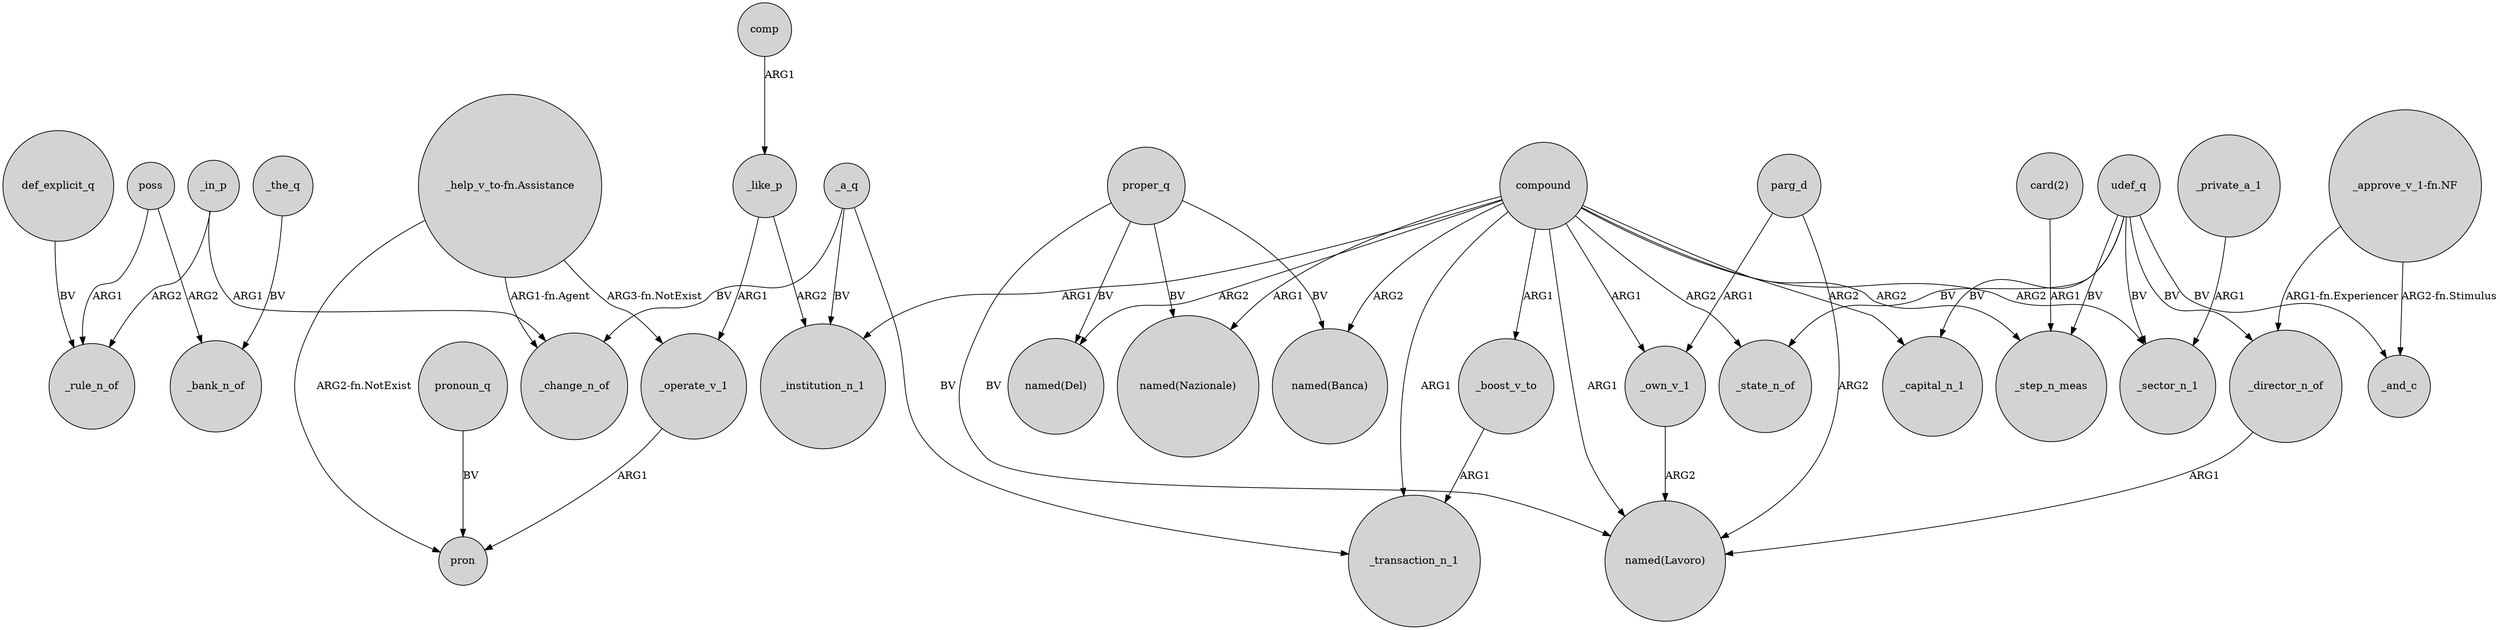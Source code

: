 digraph {
	node [shape=circle style=filled]
	def_explicit_q -> _rule_n_of [label=BV]
	_like_p -> _institution_n_1 [label=ARG2]
	poss -> _bank_n_of [label=ARG2]
	compound -> _capital_n_1 [label=ARG2]
	_boost_v_to -> _transaction_n_1 [label=ARG1]
	_own_v_1 -> "named(Lavoro)" [label=ARG2]
	parg_d -> _own_v_1 [label=ARG1]
	parg_d -> "named(Lavoro)" [label=ARG2]
	"_help_v_to-fn.Assistance" -> _change_n_of [label="ARG1-fn.Agent"]
	"_approve_v_1-fn.NF" -> _director_n_of [label="ARG1-fn.Experiencer"]
	udef_q -> _state_n_of [label=BV]
	proper_q -> "named(Lavoro)" [label=BV]
	"card(2)" -> _step_n_meas [label=ARG1]
	_operate_v_1 -> pron [label=ARG1]
	compound -> _state_n_of [label=ARG2]
	udef_q -> _step_n_meas [label=BV]
	compound -> _own_v_1 [label=ARG1]
	compound -> "named(Nazionale)" [label=ARG1]
	udef_q -> _sector_n_1 [label=BV]
	_a_q -> _transaction_n_1 [label=BV]
	_a_q -> _institution_n_1 [label=BV]
	proper_q -> "named(Nazionale)" [label=BV]
	_in_p -> _change_n_of [label=ARG1]
	pronoun_q -> pron [label=BV]
	proper_q -> "named(Del)" [label=BV]
	_the_q -> _bank_n_of [label=BV]
	_in_p -> _rule_n_of [label=ARG2]
	compound -> _boost_v_to [label=ARG1]
	"_approve_v_1-fn.NF" -> _and_c [label="ARG2-fn.Stimulus"]
	_director_n_of -> "named(Lavoro)" [label=ARG1]
	"_help_v_to-fn.Assistance" -> _operate_v_1 [label="ARG3-fn.NotExist"]
	"_help_v_to-fn.Assistance" -> pron [label="ARG2-fn.NotExist"]
	compound -> _sector_n_1 [label=ARG2]
	compound -> _transaction_n_1 [label=ARG1]
	comp -> _like_p [label=ARG1]
	_private_a_1 -> _sector_n_1 [label=ARG1]
	poss -> _rule_n_of [label=ARG1]
	compound -> "named(Lavoro)" [label=ARG1]
	compound -> "named(Del)" [label=ARG2]
	compound -> "named(Banca)" [label=ARG2]
	compound -> _step_n_meas [label=ARG2]
	proper_q -> "named(Banca)" [label=BV]
	udef_q -> _and_c [label=BV]
	_a_q -> _change_n_of [label=BV]
	compound -> _institution_n_1 [label=ARG1]
	_like_p -> _operate_v_1 [label=ARG1]
	udef_q -> _director_n_of [label=BV]
	udef_q -> _capital_n_1 [label=BV]
}
